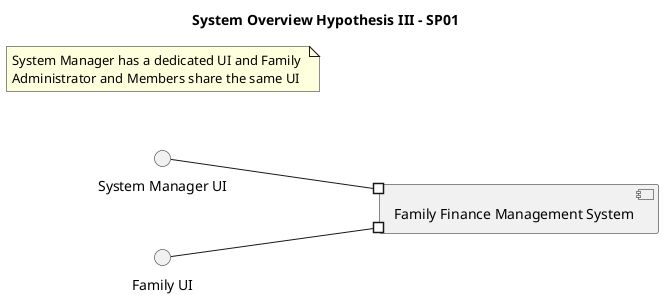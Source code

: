 @startuml
left to right direction

title System Overview Hypothesis III - SP01

note "System Manager has a dedicated UI and Family \nAdministrator and Members share the same UI" as a
component "Family Finance Management System" {
}
() "System Manager UI" as smUI
() "Family UI" as fUI

smUI --# "Family Finance Management System"
fUI --# "Family Finance Management System"

@enduml